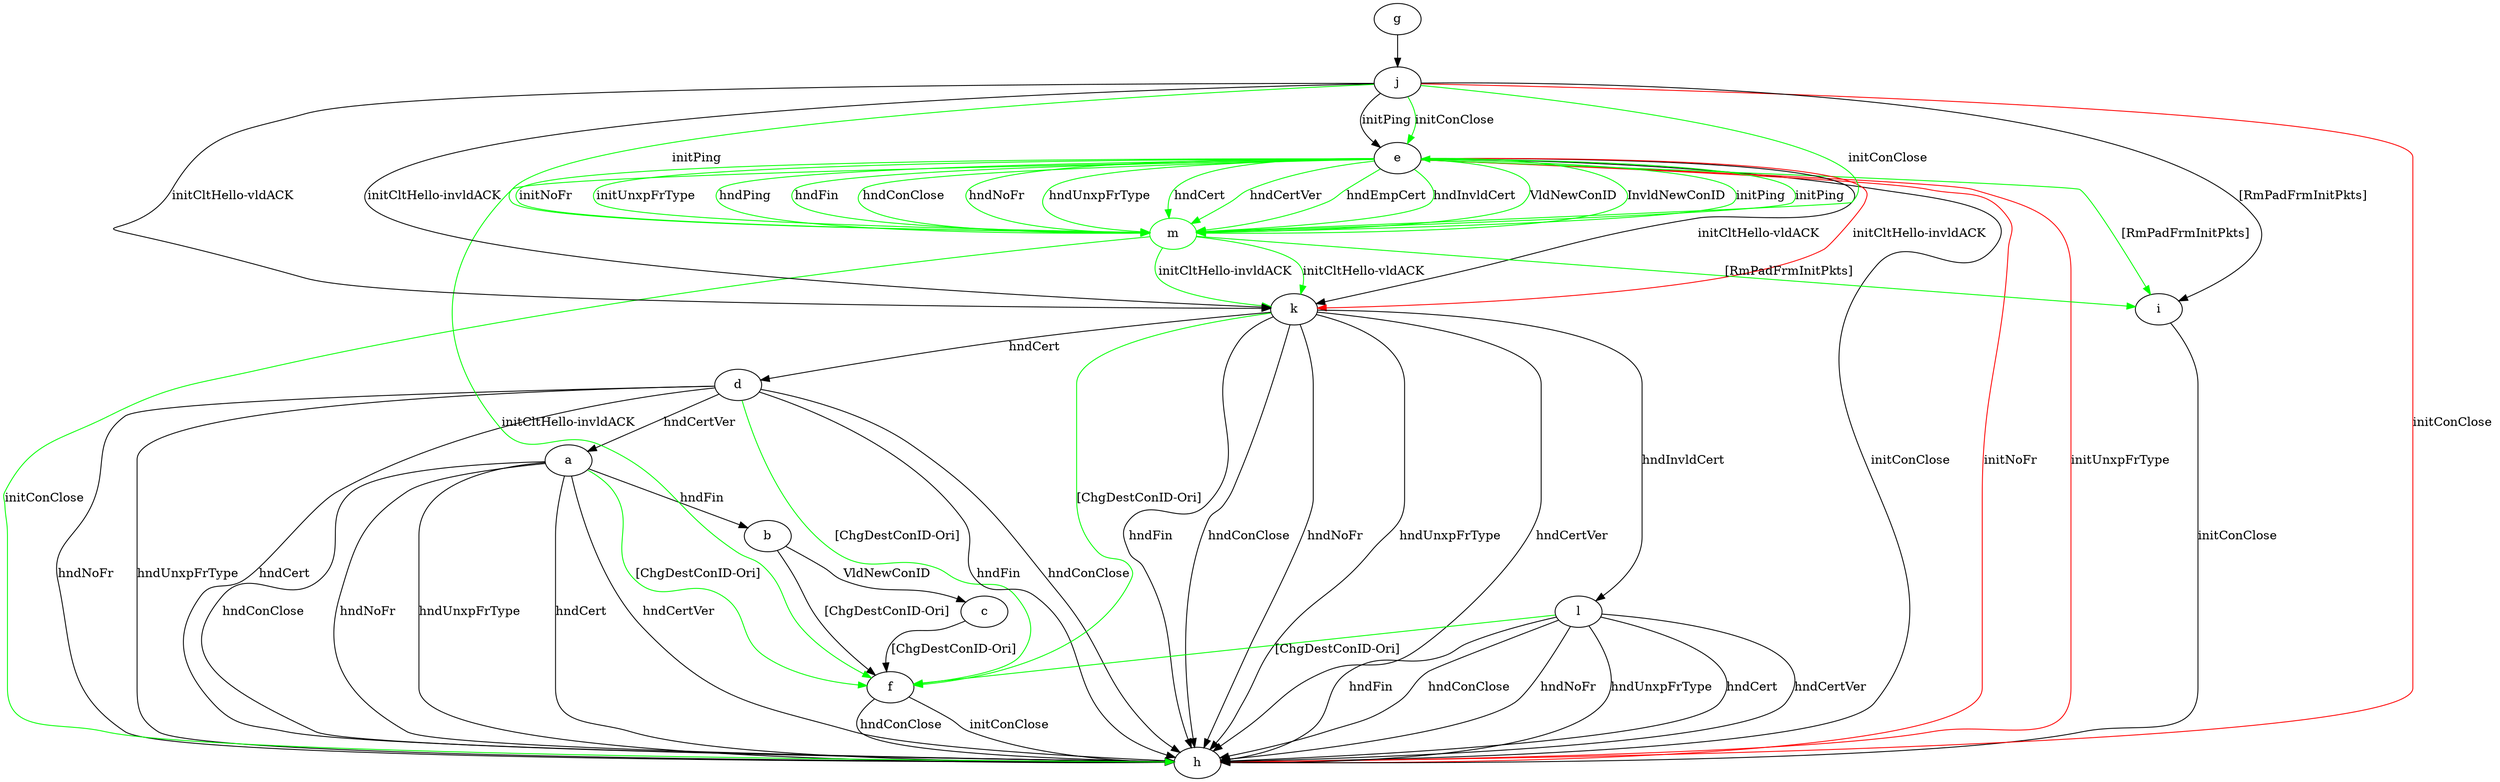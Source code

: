 digraph "" {
	a -> b	[key=0,
		label="hndFin "];
	a -> f	[key=0,
		color=green,
		label="[ChgDestConID-Ori] "];
	a -> h	[key=0,
		label="hndConClose "];
	a -> h	[key=1,
		label="hndNoFr "];
	a -> h	[key=2,
		label="hndUnxpFrType "];
	a -> h	[key=3,
		label="hndCert "];
	a -> h	[key=4,
		label="hndCertVer "];
	b -> c	[key=0,
		label="VldNewConID "];
	b -> f	[key=0,
		label="[ChgDestConID-Ori] "];
	c -> f	[key=0,
		label="[ChgDestConID-Ori] "];
	d -> a	[key=0,
		label="hndCertVer "];
	d -> f	[key=0,
		color=green,
		label="[ChgDestConID-Ori] "];
	d -> h	[key=0,
		label="hndFin "];
	d -> h	[key=1,
		label="hndConClose "];
	d -> h	[key=2,
		label="hndNoFr "];
	d -> h	[key=3,
		label="hndUnxpFrType "];
	d -> h	[key=4,
		label="hndCert "];
	e -> f	[key=0,
		color=green,
		label="initCltHello-invldACK "];
	e -> h	[key=0,
		label="initConClose "];
	e -> h	[key=1,
		color=red,
		label="initNoFr "];
	e -> h	[key=2,
		color=red,
		label="initUnxpFrType "];
	e -> i	[key=0,
		color=green,
		label="[RmPadFrmInitPkts] "];
	e -> k	[key=0,
		label="initCltHello-vldACK "];
	e -> k	[key=1,
		color=red,
		label="initCltHello-invldACK "];
	m	[color=green];
	e -> m	[key=0,
		color=green,
		label="initNoFr "];
	e -> m	[key=1,
		color=green,
		label="initUnxpFrType "];
	e -> m	[key=2,
		color=green,
		label="hndPing "];
	e -> m	[key=3,
		color=green,
		label="hndFin "];
	e -> m	[key=4,
		color=green,
		label="hndConClose "];
	e -> m	[key=5,
		color=green,
		label="hndNoFr "];
	e -> m	[key=6,
		color=green,
		label="hndUnxpFrType "];
	e -> m	[key=7,
		color=green,
		label="hndCert "];
	e -> m	[key=8,
		color=green,
		label="hndCertVer "];
	e -> m	[key=9,
		color=green,
		label="hndEmpCert "];
	e -> m	[key=10,
		color=green,
		label="hndInvldCert "];
	e -> m	[key=11,
		color=green,
		label="VldNewConID "];
	e -> m	[key=12,
		color=green,
		label="InvldNewConID "];
	e -> m	[key=13,
		color=green,
		label="initPing "];
	f -> h	[key=0,
		label="initConClose "];
	f -> h	[key=1,
		label="hndConClose "];
	g -> j	[key=0];
	i -> h	[key=0,
		label="initConClose "];
	j -> e	[key=0,
		label="initPing "];
	j -> e	[key=1,
		color=green,
		label="initConClose "];
	j -> h	[key=0,
		color=red,
		label="initConClose "];
	j -> i	[key=0,
		label="[RmPadFrmInitPkts] "];
	j -> k	[key=0,
		label="initCltHello-vldACK "];
	j -> k	[key=1,
		label="initCltHello-invldACK "];
	j -> m	[key=0,
		color=green,
		label="initPing "];
	j -> m	[key=1,
		color=green,
		label="initConClose "];
	k -> d	[key=0,
		label="hndCert "];
	k -> f	[key=0,
		color=green,
		label="[ChgDestConID-Ori] "];
	k -> h	[key=0,
		label="hndFin "];
	k -> h	[key=1,
		label="hndConClose "];
	k -> h	[key=2,
		label="hndNoFr "];
	k -> h	[key=3,
		label="hndUnxpFrType "];
	k -> h	[key=4,
		label="hndCertVer "];
	k -> l	[key=0,
		label="hndInvldCert "];
	l -> f	[key=0,
		color=green,
		label="[ChgDestConID-Ori] "];
	l -> h	[key=0,
		label="hndFin "];
	l -> h	[key=1,
		label="hndConClose "];
	l -> h	[key=2,
		label="hndNoFr "];
	l -> h	[key=3,
		label="hndUnxpFrType "];
	l -> h	[key=4,
		label="hndCert "];
	l -> h	[key=5,
		label="hndCertVer "];
	m -> e	[key=0,
		color=green,
		label="initPing "];
	m -> h	[key=0,
		color=green,
		label="initConClose "];
	m -> i	[key=0,
		color=green,
		label="[RmPadFrmInitPkts] "];
	m -> k	[key=0,
		color=green,
		label="initCltHello-vldACK "];
	m -> k	[key=1,
		color=green,
		label="initCltHello-invldACK "];
}
